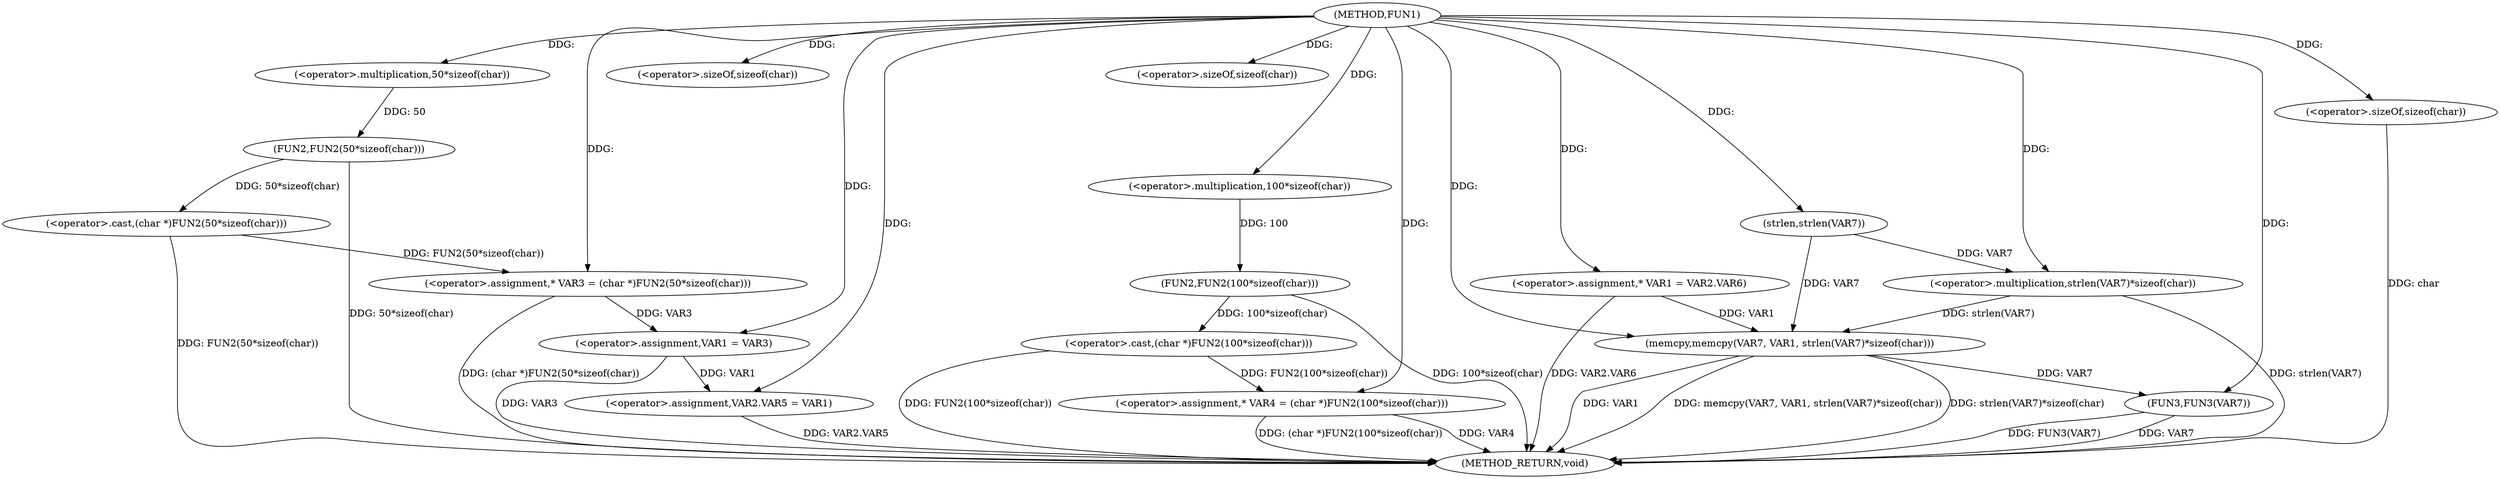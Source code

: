 digraph FUN1 {  
"1000100" [label = "(METHOD,FUN1)" ]
"1000151" [label = "(METHOD_RETURN,void)" ]
"1000105" [label = "(<operator>.assignment,* VAR3 = (char *)FUN2(50*sizeof(char)))" ]
"1000107" [label = "(<operator>.cast,(char *)FUN2(50*sizeof(char)))" ]
"1000109" [label = "(FUN2,FUN2(50*sizeof(char)))" ]
"1000110" [label = "(<operator>.multiplication,50*sizeof(char))" ]
"1000112" [label = "(<operator>.sizeOf,sizeof(char))" ]
"1000115" [label = "(<operator>.assignment,* VAR4 = (char *)FUN2(100*sizeof(char)))" ]
"1000117" [label = "(<operator>.cast,(char *)FUN2(100*sizeof(char)))" ]
"1000119" [label = "(FUN2,FUN2(100*sizeof(char)))" ]
"1000120" [label = "(<operator>.multiplication,100*sizeof(char))" ]
"1000122" [label = "(<operator>.sizeOf,sizeof(char))" ]
"1000124" [label = "(<operator>.assignment,VAR1 = VAR3)" ]
"1000127" [label = "(<operator>.assignment,VAR2.VAR5 = VAR1)" ]
"1000134" [label = "(<operator>.assignment,* VAR1 = VAR2.VAR6)" ]
"1000141" [label = "(memcpy,memcpy(VAR7, VAR1, strlen(VAR7)*sizeof(char)))" ]
"1000144" [label = "(<operator>.multiplication,strlen(VAR7)*sizeof(char))" ]
"1000145" [label = "(strlen,strlen(VAR7))" ]
"1000147" [label = "(<operator>.sizeOf,sizeof(char))" ]
"1000149" [label = "(FUN3,FUN3(VAR7))" ]
  "1000115" -> "1000151"  [ label = "DDG: (char *)FUN2(100*sizeof(char))"] 
  "1000124" -> "1000151"  [ label = "DDG: VAR3"] 
  "1000105" -> "1000151"  [ label = "DDG: (char *)FUN2(50*sizeof(char))"] 
  "1000141" -> "1000151"  [ label = "DDG: memcpy(VAR7, VAR1, strlen(VAR7)*sizeof(char))"] 
  "1000149" -> "1000151"  [ label = "DDG: VAR7"] 
  "1000127" -> "1000151"  [ label = "DDG: VAR2.VAR5"] 
  "1000117" -> "1000151"  [ label = "DDG: FUN2(100*sizeof(char))"] 
  "1000107" -> "1000151"  [ label = "DDG: FUN2(50*sizeof(char))"] 
  "1000141" -> "1000151"  [ label = "DDG: strlen(VAR7)*sizeof(char)"] 
  "1000149" -> "1000151"  [ label = "DDG: FUN3(VAR7)"] 
  "1000147" -> "1000151"  [ label = "DDG: char"] 
  "1000109" -> "1000151"  [ label = "DDG: 50*sizeof(char)"] 
  "1000119" -> "1000151"  [ label = "DDG: 100*sizeof(char)"] 
  "1000141" -> "1000151"  [ label = "DDG: VAR1"] 
  "1000134" -> "1000151"  [ label = "DDG: VAR2.VAR6"] 
  "1000144" -> "1000151"  [ label = "DDG: strlen(VAR7)"] 
  "1000115" -> "1000151"  [ label = "DDG: VAR4"] 
  "1000107" -> "1000105"  [ label = "DDG: FUN2(50*sizeof(char))"] 
  "1000100" -> "1000105"  [ label = "DDG: "] 
  "1000109" -> "1000107"  [ label = "DDG: 50*sizeof(char)"] 
  "1000110" -> "1000109"  [ label = "DDG: 50"] 
  "1000100" -> "1000110"  [ label = "DDG: "] 
  "1000100" -> "1000112"  [ label = "DDG: "] 
  "1000117" -> "1000115"  [ label = "DDG: FUN2(100*sizeof(char))"] 
  "1000100" -> "1000115"  [ label = "DDG: "] 
  "1000119" -> "1000117"  [ label = "DDG: 100*sizeof(char)"] 
  "1000120" -> "1000119"  [ label = "DDG: 100"] 
  "1000100" -> "1000120"  [ label = "DDG: "] 
  "1000100" -> "1000122"  [ label = "DDG: "] 
  "1000105" -> "1000124"  [ label = "DDG: VAR3"] 
  "1000100" -> "1000124"  [ label = "DDG: "] 
  "1000124" -> "1000127"  [ label = "DDG: VAR1"] 
  "1000100" -> "1000127"  [ label = "DDG: "] 
  "1000100" -> "1000134"  [ label = "DDG: "] 
  "1000145" -> "1000141"  [ label = "DDG: VAR7"] 
  "1000100" -> "1000141"  [ label = "DDG: "] 
  "1000134" -> "1000141"  [ label = "DDG: VAR1"] 
  "1000144" -> "1000141"  [ label = "DDG: strlen(VAR7)"] 
  "1000145" -> "1000144"  [ label = "DDG: VAR7"] 
  "1000100" -> "1000145"  [ label = "DDG: "] 
  "1000100" -> "1000144"  [ label = "DDG: "] 
  "1000100" -> "1000147"  [ label = "DDG: "] 
  "1000141" -> "1000149"  [ label = "DDG: VAR7"] 
  "1000100" -> "1000149"  [ label = "DDG: "] 
}
